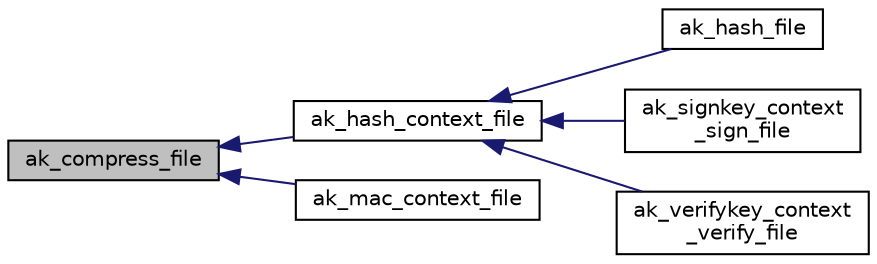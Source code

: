 digraph "ak_compress_file"
{
  edge [fontname="Helvetica",fontsize="10",labelfontname="Helvetica",labelfontsize="10"];
  node [fontname="Helvetica",fontsize="10",shape=record];
  rankdir="LR";
  Node1 [label="ak_compress_file",height=0.2,width=0.4,color="black", fillcolor="grey75", style="filled", fontcolor="black"];
  Node1 -> Node2 [dir="back",color="midnightblue",fontsize="10",style="solid",fontname="Helvetica"];
  Node2 [label="ak_hash_context_file",height=0.2,width=0.4,color="black", fillcolor="white", style="filled",URL="$ak__hash_8h.html#ae5f9c5aa8feb2b25e7e5e938c2ccc8ee",tooltip="Хеширование заданного файла. "];
  Node2 -> Node3 [dir="back",color="midnightblue",fontsize="10",style="solid",fontname="Helvetica"];
  Node3 [label="ak_hash_file",height=0.2,width=0.4,color="black", fillcolor="white", style="filled",URL="$libakrypt_8h.html#a947f1032e81c23f725b96290154c093b",tooltip="Хеширование заданного файла. "];
  Node2 -> Node4 [dir="back",color="midnightblue",fontsize="10",style="solid",fontname="Helvetica"];
  Node4 [label="ak_signkey_context\l_sign_file",height=0.2,width=0.4,color="black", fillcolor="white", style="filled",URL="$ak__sign_8h.html#a9f193708b3158911311b858cb4aa37be",tooltip="Выработка электронной подписи для заданного файла. "];
  Node2 -> Node5 [dir="back",color="midnightblue",fontsize="10",style="solid",fontname="Helvetica"];
  Node5 [label="ak_verifykey_context\l_verify_file",height=0.2,width=0.4,color="black", fillcolor="white", style="filled",URL="$ak__sign_8h.html#a2fddbc6eacb3d6efdd262ebeda8b5d5e",tooltip="Проверка электронной подписи для заданного файла. "];
  Node1 -> Node6 [dir="back",color="midnightblue",fontsize="10",style="solid",fontname="Helvetica"];
  Node6 [label="ak_mac_context_file",height=0.2,width=0.4,color="black", fillcolor="white", style="filled",URL="$ak__mac_8h.html#ada707f0aadf0c5ff444282e6ec3bb119",tooltip="Вычисление имитовставки для заданного файла. "];
}
